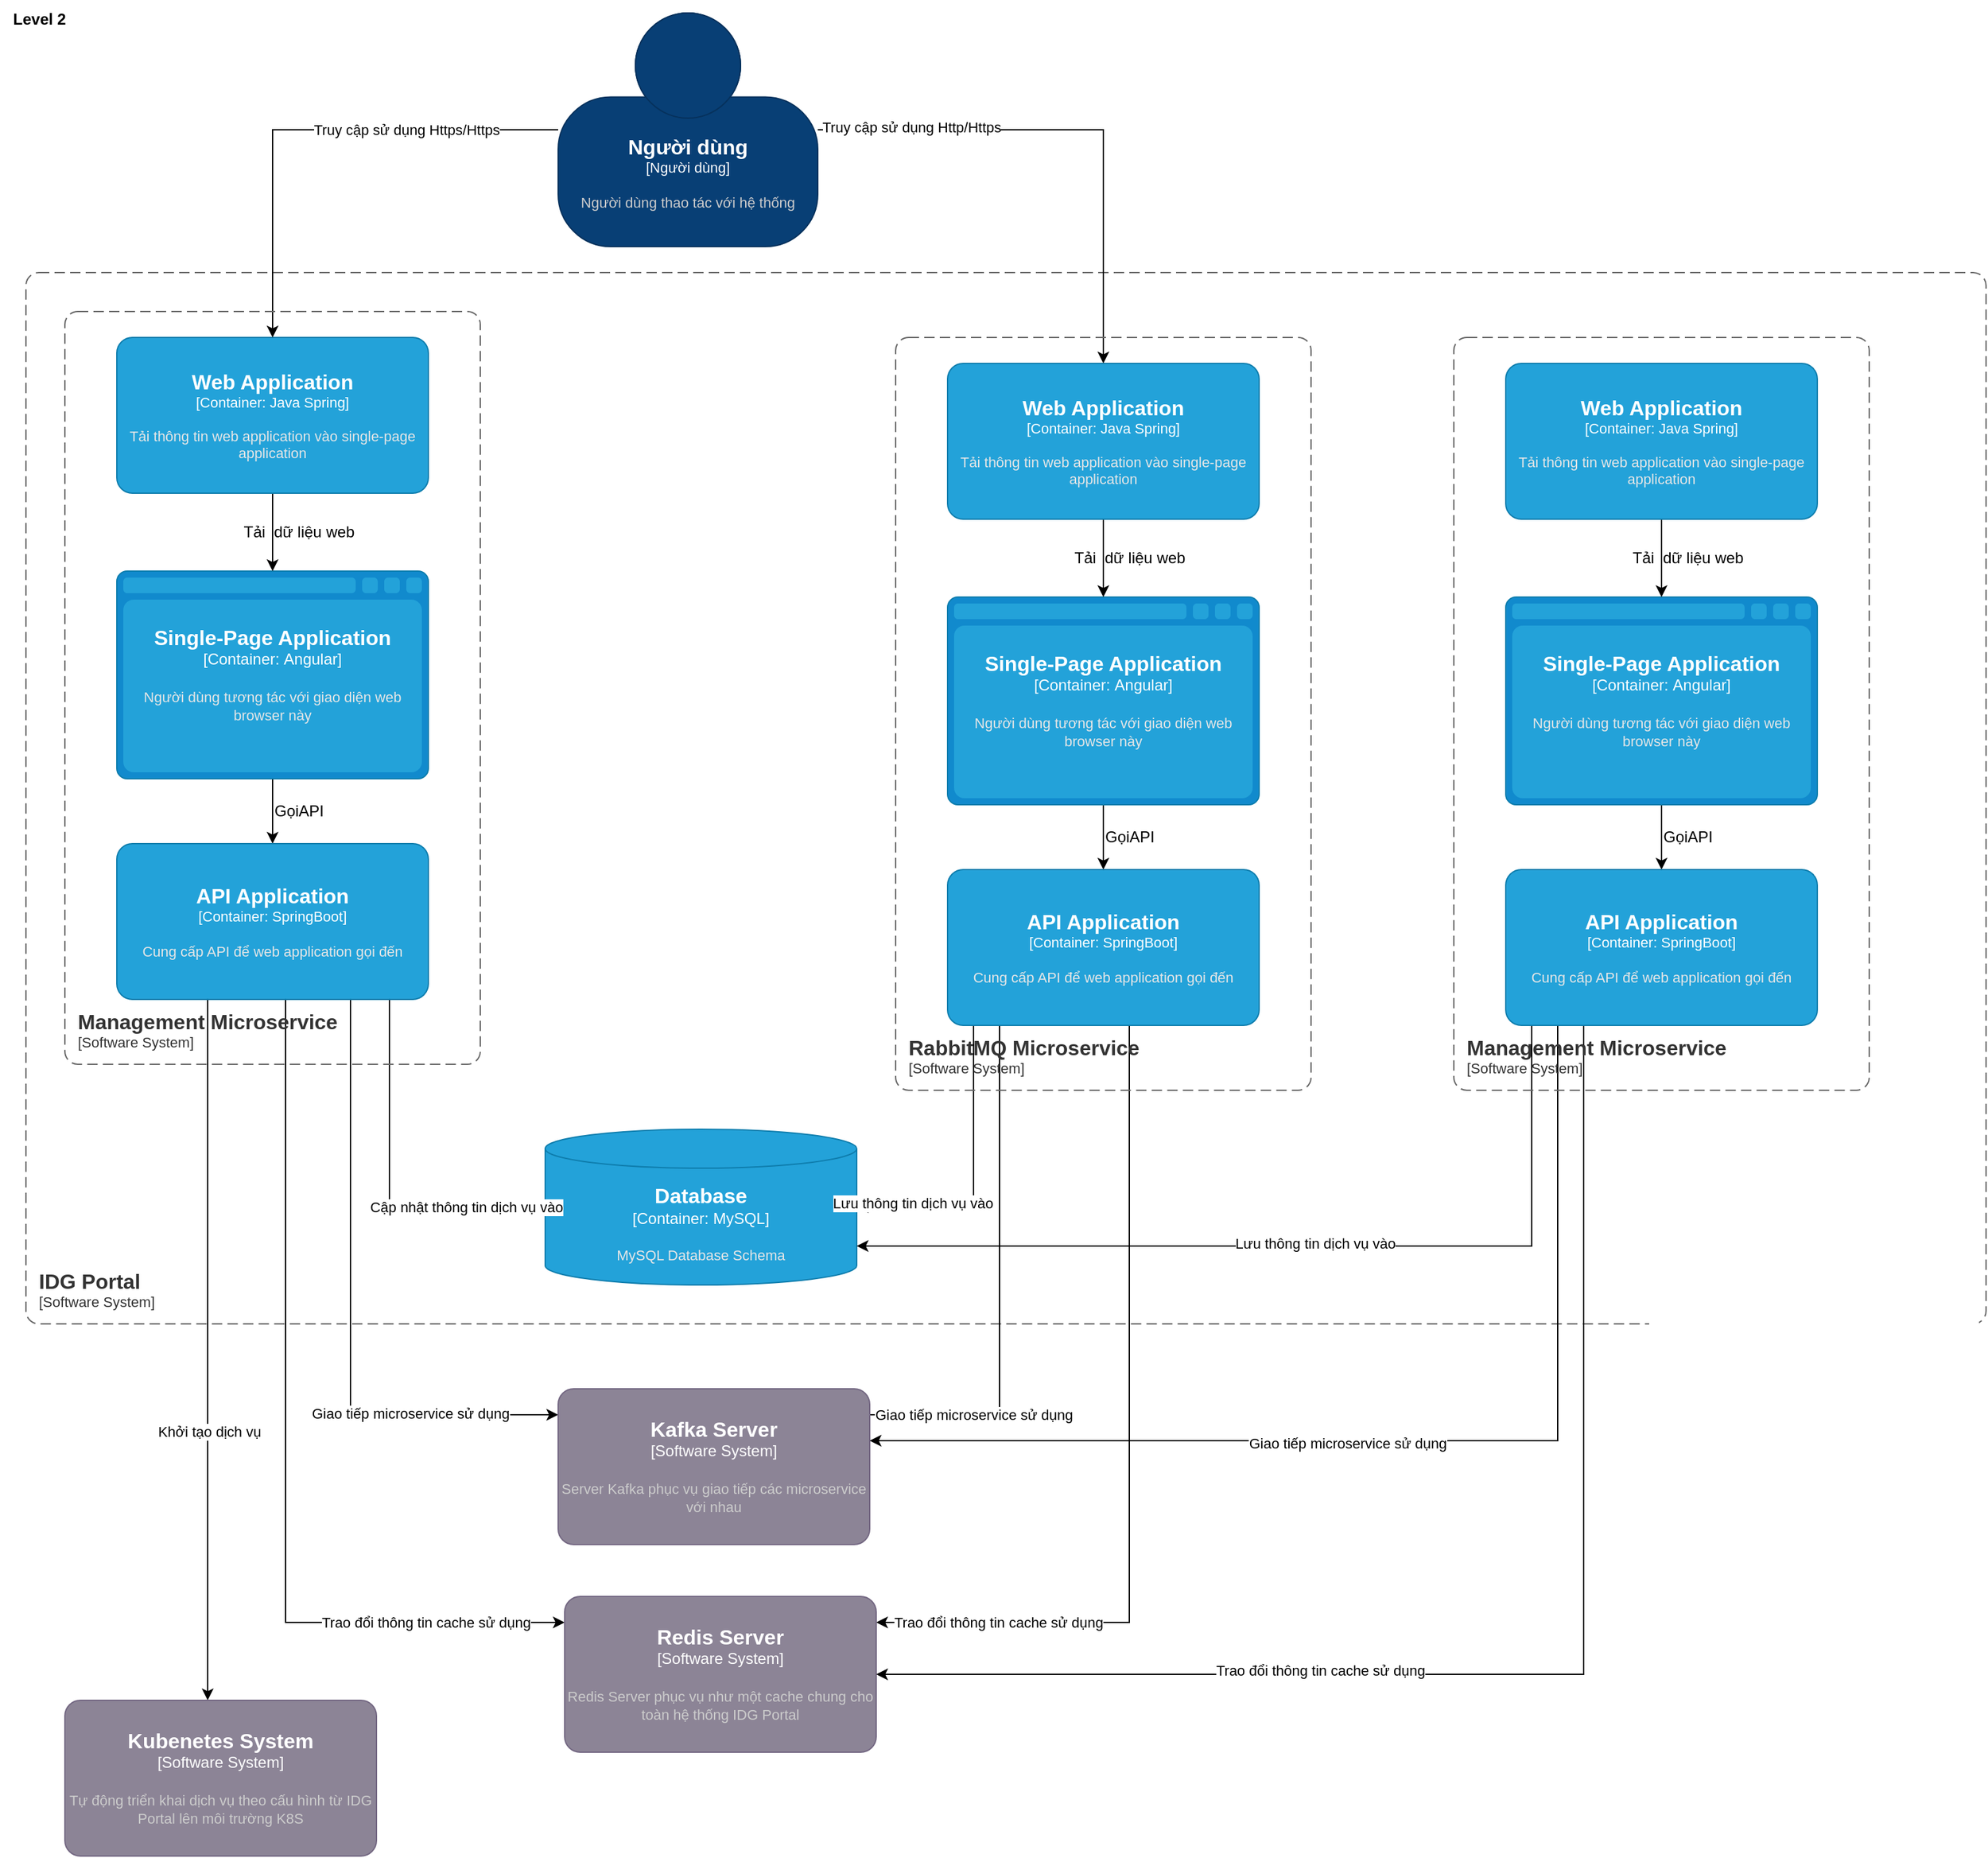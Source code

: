 <mxfile version="20.8.15" type="github">
  <diagram name="Page-1" id="uCPrYSH1x2pnZycvU1Az">
    <mxGraphModel dx="1434" dy="796" grid="1" gridSize="10" guides="1" tooltips="1" connect="1" arrows="1" fold="1" page="1" pageScale="1" pageWidth="850" pageHeight="1100" math="0" shadow="0">
      <root>
        <mxCell id="0" />
        <mxCell id="1" parent="0" />
        <mxCell id="jHMhiucuZkKmLPb81D8O-1" value="Level 2" style="text;html=1;align=center;verticalAlign=middle;resizable=0;points=[];autosize=1;strokeColor=none;fillColor=none;fontStyle=1" vertex="1" parent="1">
          <mxGeometry x="20" y="150" width="60" height="30" as="geometry" />
        </mxCell>
        <object placeholders="1" c4Name="IDG Portal" c4Type="SystemScopeBoundary" c4Application="Software System" label="&lt;font style=&quot;font-size: 16px&quot;&gt;&lt;b&gt;&lt;div style=&quot;text-align: left&quot;&gt;%c4Name%&lt;/div&gt;&lt;/b&gt;&lt;/font&gt;&lt;div style=&quot;text-align: left&quot;&gt;[%c4Application%]&lt;/div&gt;" id="jHMhiucuZkKmLPb81D8O-2">
          <mxCell style="rounded=1;fontSize=11;whiteSpace=wrap;html=1;dashed=1;arcSize=20;fillColor=none;strokeColor=#666666;fontColor=#333333;labelBackgroundColor=none;align=left;verticalAlign=bottom;labelBorderColor=none;spacingTop=0;spacing=10;dashPattern=8 4;metaEdit=1;rotatable=0;perimeter=rectanglePerimeter;noLabel=0;labelPadding=0;allowArrows=0;connectable=0;expand=0;recursiveResize=0;editable=1;pointerEvents=0;absoluteArcSize=1;points=[[0.25,0,0],[0.5,0,0],[0.75,0,0],[1,0.25,0],[1,0.5,0],[1,0.75,0],[0.75,1,0],[0.5,1,0],[0.25,1,0],[0,0.75,0],[0,0.5,0],[0,0.25,0]];" vertex="1" parent="1">
            <mxGeometry x="40" y="360" width="1510" height="810" as="geometry" />
          </mxCell>
        </object>
        <object placeholders="1" c4Type="Database" c4Container="Container" c4Technology="MySQL" c4Description="MySQL Database Schema" label="&lt;font style=&quot;font-size: 16px&quot;&gt;&lt;b&gt;%c4Type%&lt;/b&gt;&lt;/font&gt;&lt;div&gt;[%c4Container%:&amp;nbsp;%c4Technology%]&lt;/div&gt;&lt;br&gt;&lt;div&gt;&lt;font style=&quot;font-size: 11px&quot;&gt;&lt;font color=&quot;#E6E6E6&quot;&gt;%c4Description%&lt;/font&gt;&lt;/div&gt;" id="jHMhiucuZkKmLPb81D8O-3">
          <mxCell style="shape=cylinder3;size=15;whiteSpace=wrap;html=1;boundedLbl=1;rounded=0;labelBackgroundColor=none;fillColor=#23A2D9;fontSize=12;fontColor=#ffffff;align=center;strokeColor=#0E7DAD;metaEdit=1;points=[[0.5,0,0],[1,0.25,0],[1,0.5,0],[1,0.75,0],[0.5,1,0],[0,0.75,0],[0,0.5,0],[0,0.25,0]];resizable=0;" vertex="1" parent="1">
            <mxGeometry x="440" y="1020" width="240" height="120" as="geometry" />
          </mxCell>
        </object>
        <mxCell id="jHMhiucuZkKmLPb81D8O-4" value="" style="edgeStyle=orthogonalEdgeStyle;rounded=0;orthogonalLoop=1;jettySize=auto;html=1;" edge="1" parent="1" source="jHMhiucuZkKmLPb81D8O-5" target="jHMhiucuZkKmLPb81D8O-10">
          <mxGeometry relative="1" as="geometry" />
        </mxCell>
        <object placeholders="1" c4Type="Single-Page Application" c4Container="Container" c4Technology="Angular" c4Description="Người dùng tương tác với giao diện web browser này" label="&lt;font style=&quot;font-size: 16px&quot;&gt;&lt;b&gt;%c4Type%&lt;/b&gt;&lt;/font&gt;&lt;div&gt;[%c4Container%:&amp;nbsp;%c4Technology%]&lt;/div&gt;&lt;br&gt;&lt;div&gt;&lt;font style=&quot;font-size: 11px&quot;&gt;&lt;font color=&quot;#E6E6E6&quot;&gt;%c4Description%&lt;/font&gt;&lt;/div&gt;" id="jHMhiucuZkKmLPb81D8O-5">
          <mxCell style="shape=mxgraph.c4.webBrowserContainer2;whiteSpace=wrap;html=1;boundedLbl=1;rounded=0;labelBackgroundColor=none;strokeColor=#118ACD;fillColor=#23A2D9;strokeColor=#118ACD;strokeColor2=#0E7DAD;fontSize=12;fontColor=#ffffff;align=center;metaEdit=1;points=[[0.5,0,0],[1,0.25,0],[1,0.5,0],[1,0.75,0],[0.5,1,0],[0,0.75,0],[0,0.5,0],[0,0.25,0]];resizable=0;" vertex="1" parent="1">
            <mxGeometry x="110" y="590" width="240" height="160" as="geometry" />
          </mxCell>
        </object>
        <mxCell id="jHMhiucuZkKmLPb81D8O-6" value="" style="edgeStyle=orthogonalEdgeStyle;rounded=0;orthogonalLoop=1;jettySize=auto;html=1;" edge="1" parent="1" source="jHMhiucuZkKmLPb81D8O-7" target="jHMhiucuZkKmLPb81D8O-5">
          <mxGeometry relative="1" as="geometry" />
        </mxCell>
        <object placeholders="1" c4Name="Web Application" c4Type="Container" c4Technology="Java Spring" c4Description="Tải thông tin web application vào single-page application" label="&lt;font style=&quot;font-size: 16px&quot;&gt;&lt;b&gt;%c4Name%&lt;/b&gt;&lt;/font&gt;&lt;div&gt;[%c4Type%: %c4Technology%]&lt;/div&gt;&lt;br&gt;&lt;div&gt;&lt;font style=&quot;font-size: 11px&quot;&gt;&lt;font color=&quot;#E6E6E6&quot;&gt;%c4Description%&lt;/font&gt;&lt;/div&gt;" id="jHMhiucuZkKmLPb81D8O-7">
          <mxCell style="rounded=1;whiteSpace=wrap;html=1;fontSize=11;labelBackgroundColor=none;fillColor=#23A2D9;fontColor=#ffffff;align=center;arcSize=10;strokeColor=#0E7DAD;metaEdit=1;resizable=0;points=[[0.25,0,0],[0.5,0,0],[0.75,0,0],[1,0.25,0],[1,0.5,0],[1,0.75,0],[0.75,1,0],[0.5,1,0],[0.25,1,0],[0,0.75,0],[0,0.5,0],[0,0.25,0]];" vertex="1" parent="1">
            <mxGeometry x="110" y="410" width="240" height="120" as="geometry" />
          </mxCell>
        </object>
        <mxCell id="jHMhiucuZkKmLPb81D8O-8" style="edgeStyle=orthogonalEdgeStyle;rounded=0;orthogonalLoop=1;jettySize=auto;html=1;entryX=0;entryY=0.5;entryDx=0;entryDy=0;entryPerimeter=0;" edge="1" parent="1" source="jHMhiucuZkKmLPb81D8O-10" target="jHMhiucuZkKmLPb81D8O-3">
          <mxGeometry relative="1" as="geometry">
            <Array as="points">
              <mxPoint x="320" y="1080" />
            </Array>
          </mxGeometry>
        </mxCell>
        <mxCell id="jHMhiucuZkKmLPb81D8O-9" value="Cập nhật thông tin dịch vụ vào" style="edgeLabel;html=1;align=center;verticalAlign=middle;resizable=0;points=[];" vertex="1" connectable="0" parent="jHMhiucuZkKmLPb81D8O-8">
          <mxGeometry x="0.566" relative="1" as="geometry">
            <mxPoint as="offset" />
          </mxGeometry>
        </mxCell>
        <mxCell id="jHMhiucuZkKmLPb81D8O-46" style="edgeStyle=orthogonalEdgeStyle;rounded=0;orthogonalLoop=1;jettySize=auto;html=1;" edge="1" parent="1" source="jHMhiucuZkKmLPb81D8O-10" target="jHMhiucuZkKmLPb81D8O-44">
          <mxGeometry relative="1" as="geometry">
            <Array as="points">
              <mxPoint x="290" y="1240" />
            </Array>
          </mxGeometry>
        </mxCell>
        <mxCell id="jHMhiucuZkKmLPb81D8O-47" value="Giao tiếp microservice sử dụng" style="edgeLabel;html=1;align=center;verticalAlign=middle;resizable=0;points=[];" vertex="1" connectable="0" parent="jHMhiucuZkKmLPb81D8O-46">
          <mxGeometry x="0.523" y="1" relative="1" as="geometry">
            <mxPoint as="offset" />
          </mxGeometry>
        </mxCell>
        <mxCell id="jHMhiucuZkKmLPb81D8O-50" style="edgeStyle=orthogonalEdgeStyle;rounded=0;orthogonalLoop=1;jettySize=auto;html=1;" edge="1" parent="1" source="jHMhiucuZkKmLPb81D8O-10" target="jHMhiucuZkKmLPb81D8O-45">
          <mxGeometry relative="1" as="geometry">
            <Array as="points">
              <mxPoint x="240" y="1400" />
            </Array>
          </mxGeometry>
        </mxCell>
        <mxCell id="jHMhiucuZkKmLPb81D8O-51" value="Trao đổi thông tin cache sử dụng" style="edgeLabel;html=1;align=center;verticalAlign=middle;resizable=0;points=[];" vertex="1" connectable="0" parent="jHMhiucuZkKmLPb81D8O-50">
          <mxGeometry x="0.619" y="2" relative="1" as="geometry">
            <mxPoint x="25" y="2" as="offset" />
          </mxGeometry>
        </mxCell>
        <mxCell id="jHMhiucuZkKmLPb81D8O-63" style="edgeStyle=orthogonalEdgeStyle;rounded=0;orthogonalLoop=1;jettySize=auto;html=1;" edge="1" parent="1" source="jHMhiucuZkKmLPb81D8O-10" target="jHMhiucuZkKmLPb81D8O-62">
          <mxGeometry relative="1" as="geometry">
            <Array as="points">
              <mxPoint x="180" y="1120" />
              <mxPoint x="180" y="1120" />
            </Array>
          </mxGeometry>
        </mxCell>
        <mxCell id="jHMhiucuZkKmLPb81D8O-64" value="Khởi tạo dịch vụ" style="edgeLabel;html=1;align=center;verticalAlign=middle;resizable=0;points=[];" vertex="1" connectable="0" parent="jHMhiucuZkKmLPb81D8O-63">
          <mxGeometry x="0.233" y="1" relative="1" as="geometry">
            <mxPoint as="offset" />
          </mxGeometry>
        </mxCell>
        <object placeholders="1" c4Name="API Application" c4Type="Container" c4Technology="SpringBoot" c4Description="Cung cấp API để web application gọi đến " label="&lt;font style=&quot;font-size: 16px&quot;&gt;&lt;b&gt;%c4Name%&lt;/b&gt;&lt;/font&gt;&lt;div&gt;[%c4Type%: %c4Technology%]&lt;/div&gt;&lt;br&gt;&lt;div&gt;&lt;font style=&quot;font-size: 11px&quot;&gt;&lt;font color=&quot;#E6E6E6&quot;&gt;%c4Description%&lt;/font&gt;&lt;/div&gt;" id="jHMhiucuZkKmLPb81D8O-10">
          <mxCell style="rounded=1;whiteSpace=wrap;html=1;fontSize=11;labelBackgroundColor=none;fillColor=#23A2D9;fontColor=#ffffff;align=center;arcSize=10;strokeColor=#0E7DAD;metaEdit=1;resizable=0;points=[[0.25,0,0],[0.5,0,0],[0.75,0,0],[1,0.25,0],[1,0.5,0],[1,0.75,0],[0.75,1,0],[0.5,1,0],[0.25,1,0],[0,0.75,0],[0,0.5,0],[0,0.25,0]];" vertex="1" parent="1">
            <mxGeometry x="110" y="800" width="240" height="120" as="geometry" />
          </mxCell>
        </object>
        <mxCell id="jHMhiucuZkKmLPb81D8O-13" style="edgeStyle=orthogonalEdgeStyle;rounded=0;orthogonalLoop=1;jettySize=auto;html=1;" edge="1" parent="1" source="jHMhiucuZkKmLPb81D8O-15" target="jHMhiucuZkKmLPb81D8O-7">
          <mxGeometry relative="1" as="geometry" />
        </mxCell>
        <mxCell id="jHMhiucuZkKmLPb81D8O-14" value="Truy cập sử dụng Https/Https" style="edgeLabel;html=1;align=center;verticalAlign=middle;resizable=0;points=[];" vertex="1" connectable="0" parent="jHMhiucuZkKmLPb81D8O-13">
          <mxGeometry x="-0.287" y="-2" relative="1" as="geometry">
            <mxPoint x="18" y="2" as="offset" />
          </mxGeometry>
        </mxCell>
        <mxCell id="jHMhiucuZkKmLPb81D8O-42" style="edgeStyle=orthogonalEdgeStyle;rounded=0;orthogonalLoop=1;jettySize=auto;html=1;" edge="1" parent="1" source="jHMhiucuZkKmLPb81D8O-15" target="jHMhiucuZkKmLPb81D8O-29">
          <mxGeometry relative="1" as="geometry" />
        </mxCell>
        <mxCell id="jHMhiucuZkKmLPb81D8O-43" value="Truy cập sử dụng Http/Https" style="edgeLabel;html=1;align=center;verticalAlign=middle;resizable=0;points=[];" vertex="1" connectable="0" parent="jHMhiucuZkKmLPb81D8O-42">
          <mxGeometry x="-0.641" y="2" relative="1" as="geometry">
            <mxPoint as="offset" />
          </mxGeometry>
        </mxCell>
        <object placeholders="1" c4Name="Người dùng" c4Type="Người dùng" c4Description="Người dùng thao tác với hệ thống" label="&lt;font style=&quot;font-size: 16px&quot;&gt;&lt;b&gt;%c4Name%&lt;/b&gt;&lt;/font&gt;&lt;div&gt;[%c4Type%]&lt;/div&gt;&lt;br&gt;&lt;div&gt;&lt;font style=&quot;font-size: 11px&quot;&gt;&lt;font color=&quot;#cccccc&quot;&gt;%c4Description%&lt;/font&gt;&lt;/div&gt;" id="jHMhiucuZkKmLPb81D8O-15">
          <mxCell style="html=1;fontSize=11;dashed=0;whiteSpace=wrap;fillColor=#083F75;strokeColor=#06315C;fontColor=#ffffff;shape=mxgraph.c4.person2;align=center;metaEdit=1;points=[[0.5,0,0],[1,0.5,0],[1,0.75,0],[0.75,1,0],[0.5,1,0],[0.25,1,0],[0,0.75,0],[0,0.5,0]];resizable=0;" vertex="1" parent="1">
            <mxGeometry x="450" y="160" width="200" height="180" as="geometry" />
          </mxCell>
        </object>
        <object placeholders="1" c4Name="Management Microservice" c4Type="SystemScopeBoundary" c4Application="Software System" label="&lt;font style=&quot;font-size: 16px&quot;&gt;&lt;b&gt;&lt;div style=&quot;text-align: left&quot;&gt;%c4Name%&lt;/div&gt;&lt;/b&gt;&lt;/font&gt;&lt;div style=&quot;text-align: left&quot;&gt;[%c4Application%]&lt;/div&gt;" id="jHMhiucuZkKmLPb81D8O-17">
          <mxCell style="rounded=1;fontSize=11;whiteSpace=wrap;html=1;dashed=1;arcSize=20;fillColor=none;strokeColor=#666666;fontColor=#333333;labelBackgroundColor=none;align=left;verticalAlign=bottom;labelBorderColor=none;spacingTop=0;spacing=10;dashPattern=8 4;metaEdit=1;rotatable=0;perimeter=rectanglePerimeter;noLabel=0;labelPadding=0;allowArrows=0;connectable=0;expand=0;recursiveResize=0;editable=1;pointerEvents=0;absoluteArcSize=1;points=[[0.25,0,0],[0.5,0,0],[0.75,0,0],[1,0.25,0],[1,0.5,0],[1,0.75,0],[0.75,1,0],[0.5,1,0],[0.25,1,0],[0,0.75,0],[0,0.5,0],[0,0.25,0]];" vertex="1" parent="1">
            <mxGeometry x="70" y="390" width="320" height="580" as="geometry" />
          </mxCell>
        </object>
        <mxCell id="jHMhiucuZkKmLPb81D8O-18" value="Tải&amp;nbsp; dữ liệu web" style="text;html=1;align=center;verticalAlign=middle;resizable=0;points=[];autosize=1;strokeColor=none;fillColor=none;" vertex="1" parent="1">
          <mxGeometry x="195" y="545" width="110" height="30" as="geometry" />
        </mxCell>
        <mxCell id="jHMhiucuZkKmLPb81D8O-19" value="GọiAPI" style="text;html=1;align=center;verticalAlign=middle;resizable=0;points=[];autosize=1;strokeColor=none;fillColor=none;" vertex="1" parent="1">
          <mxGeometry x="220" y="760" width="60" height="30" as="geometry" />
        </mxCell>
        <mxCell id="jHMhiucuZkKmLPb81D8O-26" value="" style="edgeStyle=orthogonalEdgeStyle;rounded=0;orthogonalLoop=1;jettySize=auto;html=1;" edge="1" parent="1" source="jHMhiucuZkKmLPb81D8O-27" target="jHMhiucuZkKmLPb81D8O-30">
          <mxGeometry relative="1" as="geometry" />
        </mxCell>
        <object placeholders="1" c4Type="Single-Page Application" c4Container="Container" c4Technology="Angular" c4Description="Người dùng tương tác với giao diện web browser này" label="&lt;font style=&quot;font-size: 16px&quot;&gt;&lt;b&gt;%c4Type%&lt;/b&gt;&lt;/font&gt;&lt;div&gt;[%c4Container%:&amp;nbsp;%c4Technology%]&lt;/div&gt;&lt;br&gt;&lt;div&gt;&lt;font style=&quot;font-size: 11px&quot;&gt;&lt;font color=&quot;#E6E6E6&quot;&gt;%c4Description%&lt;/font&gt;&lt;/div&gt;" id="jHMhiucuZkKmLPb81D8O-27">
          <mxCell style="shape=mxgraph.c4.webBrowserContainer2;whiteSpace=wrap;html=1;boundedLbl=1;rounded=0;labelBackgroundColor=none;strokeColor=#118ACD;fillColor=#23A2D9;strokeColor=#118ACD;strokeColor2=#0E7DAD;fontSize=12;fontColor=#ffffff;align=center;metaEdit=1;points=[[0.5,0,0],[1,0.25,0],[1,0.5,0],[1,0.75,0],[0.5,1,0],[0,0.75,0],[0,0.5,0],[0,0.25,0]];resizable=0;" vertex="1" parent="1">
            <mxGeometry x="750" y="610" width="240" height="160" as="geometry" />
          </mxCell>
        </object>
        <mxCell id="jHMhiucuZkKmLPb81D8O-28" value="" style="edgeStyle=orthogonalEdgeStyle;rounded=0;orthogonalLoop=1;jettySize=auto;html=1;" edge="1" parent="1" source="jHMhiucuZkKmLPb81D8O-29" target="jHMhiucuZkKmLPb81D8O-27">
          <mxGeometry relative="1" as="geometry" />
        </mxCell>
        <object placeholders="1" c4Name="Web Application" c4Type="Container" c4Technology="Java Spring" c4Description="Tải thông tin web application vào single-page application" label="&lt;font style=&quot;font-size: 16px&quot;&gt;&lt;b&gt;%c4Name%&lt;/b&gt;&lt;/font&gt;&lt;div&gt;[%c4Type%: %c4Technology%]&lt;/div&gt;&lt;br&gt;&lt;div&gt;&lt;font style=&quot;font-size: 11px&quot;&gt;&lt;font color=&quot;#E6E6E6&quot;&gt;%c4Description%&lt;/font&gt;&lt;/div&gt;" id="jHMhiucuZkKmLPb81D8O-29">
          <mxCell style="rounded=1;whiteSpace=wrap;html=1;fontSize=11;labelBackgroundColor=none;fillColor=#23A2D9;fontColor=#ffffff;align=center;arcSize=10;strokeColor=#0E7DAD;metaEdit=1;resizable=0;points=[[0.25,0,0],[0.5,0,0],[0.75,0,0],[1,0.25,0],[1,0.5,0],[1,0.75,0],[0.75,1,0],[0.5,1,0],[0.25,1,0],[0,0.75,0],[0,0.5,0],[0,0.25,0]];" vertex="1" parent="1">
            <mxGeometry x="750" y="430" width="240" height="120" as="geometry" />
          </mxCell>
        </object>
        <mxCell id="jHMhiucuZkKmLPb81D8O-40" style="edgeStyle=orthogonalEdgeStyle;rounded=0;orthogonalLoop=1;jettySize=auto;html=1;" edge="1" parent="1" source="jHMhiucuZkKmLPb81D8O-30" target="jHMhiucuZkKmLPb81D8O-3">
          <mxGeometry relative="1" as="geometry">
            <Array as="points">
              <mxPoint x="770" y="1080" />
            </Array>
          </mxGeometry>
        </mxCell>
        <mxCell id="jHMhiucuZkKmLPb81D8O-41" value="Lưu thông tin dịch vụ vào" style="edgeLabel;html=1;align=center;verticalAlign=middle;resizable=0;points=[];" vertex="1" connectable="0" parent="jHMhiucuZkKmLPb81D8O-40">
          <mxGeometry x="0.631" y="-3" relative="1" as="geometry">
            <mxPoint as="offset" />
          </mxGeometry>
        </mxCell>
        <mxCell id="jHMhiucuZkKmLPb81D8O-48" style="edgeStyle=orthogonalEdgeStyle;rounded=0;orthogonalLoop=1;jettySize=auto;html=1;" edge="1" parent="1">
          <mxGeometry relative="1" as="geometry">
            <mxPoint x="790" y="900" as="sourcePoint" />
            <mxPoint x="680" y="1240" as="targetPoint" />
            <Array as="points">
              <mxPoint x="790" y="1240" />
            </Array>
          </mxGeometry>
        </mxCell>
        <mxCell id="jHMhiucuZkKmLPb81D8O-49" value="Giao tiếp microservice sử dụng" style="edgeLabel;html=1;align=center;verticalAlign=middle;resizable=0;points=[];" vertex="1" connectable="0" parent="jHMhiucuZkKmLPb81D8O-48">
          <mxGeometry x="0.853" y="-2" relative="1" as="geometry">
            <mxPoint x="57" y="2" as="offset" />
          </mxGeometry>
        </mxCell>
        <mxCell id="jHMhiucuZkKmLPb81D8O-52" style="edgeStyle=orthogonalEdgeStyle;rounded=0;orthogonalLoop=1;jettySize=auto;html=1;" edge="1" parent="1" source="jHMhiucuZkKmLPb81D8O-30" target="jHMhiucuZkKmLPb81D8O-45">
          <mxGeometry relative="1" as="geometry">
            <Array as="points">
              <mxPoint x="890" y="1400" />
            </Array>
          </mxGeometry>
        </mxCell>
        <mxCell id="jHMhiucuZkKmLPb81D8O-53" value="Trao đổi thông tin cache sử dụng" style="edgeLabel;html=1;align=center;verticalAlign=middle;resizable=0;points=[];" vertex="1" connectable="0" parent="jHMhiucuZkKmLPb81D8O-52">
          <mxGeometry x="0.891" y="-2" relative="1" as="geometry">
            <mxPoint x="58" y="2" as="offset" />
          </mxGeometry>
        </mxCell>
        <object placeholders="1" c4Name="API Application" c4Type="Container" c4Technology="SpringBoot" c4Description="Cung cấp API để web application gọi đến " label="&lt;font style=&quot;font-size: 16px&quot;&gt;&lt;b&gt;%c4Name%&lt;/b&gt;&lt;/font&gt;&lt;div&gt;[%c4Type%: %c4Technology%]&lt;/div&gt;&lt;br&gt;&lt;div&gt;&lt;font style=&quot;font-size: 11px&quot;&gt;&lt;font color=&quot;#E6E6E6&quot;&gt;%c4Description%&lt;/font&gt;&lt;/div&gt;" id="jHMhiucuZkKmLPb81D8O-30">
          <mxCell style="rounded=1;whiteSpace=wrap;html=1;fontSize=11;labelBackgroundColor=none;fillColor=#23A2D9;fontColor=#ffffff;align=center;arcSize=10;strokeColor=#0E7DAD;metaEdit=1;resizable=0;points=[[0.25,0,0],[0.5,0,0],[0.75,0,0],[1,0.25,0],[1,0.5,0],[1,0.75,0],[0.75,1,0],[0.5,1,0],[0.25,1,0],[0,0.75,0],[0,0.5,0],[0,0.25,0]];" vertex="1" parent="1">
            <mxGeometry x="750" y="820" width="240" height="120" as="geometry" />
          </mxCell>
        </object>
        <object placeholders="1" c4Name="RabbitMQ Microservice" c4Type="SystemScopeBoundary" c4Application="Software System" label="&lt;font style=&quot;font-size: 16px&quot;&gt;&lt;b&gt;&lt;div style=&quot;text-align: left&quot;&gt;%c4Name%&lt;/div&gt;&lt;/b&gt;&lt;/font&gt;&lt;div style=&quot;text-align: left&quot;&gt;[%c4Application%]&lt;/div&gt;" id="jHMhiucuZkKmLPb81D8O-31">
          <mxCell style="rounded=1;fontSize=11;whiteSpace=wrap;html=1;dashed=1;arcSize=20;fillColor=none;strokeColor=#666666;fontColor=#333333;labelBackgroundColor=none;align=left;verticalAlign=bottom;labelBorderColor=none;spacingTop=0;spacing=10;dashPattern=8 4;metaEdit=1;rotatable=0;perimeter=rectanglePerimeter;noLabel=0;labelPadding=0;allowArrows=0;connectable=0;expand=0;recursiveResize=0;editable=1;pointerEvents=0;absoluteArcSize=1;points=[[0.25,0,0],[0.5,0,0],[0.75,0,0],[1,0.25,0],[1,0.5,0],[1,0.75,0],[0.75,1,0],[0.5,1,0],[0.25,1,0],[0,0.75,0],[0,0.5,0],[0,0.25,0]];" vertex="1" parent="1">
            <mxGeometry x="710" y="410" width="320" height="580" as="geometry" />
          </mxCell>
        </object>
        <mxCell id="jHMhiucuZkKmLPb81D8O-32" value="Tải&amp;nbsp; dữ liệu web" style="text;html=1;align=center;verticalAlign=middle;resizable=0;points=[];autosize=1;strokeColor=none;fillColor=none;" vertex="1" parent="1">
          <mxGeometry x="835" y="565" width="110" height="30" as="geometry" />
        </mxCell>
        <mxCell id="jHMhiucuZkKmLPb81D8O-33" value="GọiAPI" style="text;html=1;align=center;verticalAlign=middle;resizable=0;points=[];autosize=1;strokeColor=none;fillColor=none;" vertex="1" parent="1">
          <mxGeometry x="860" y="780" width="60" height="30" as="geometry" />
        </mxCell>
        <object placeholders="1" c4Name="Kafka Server" c4Type="Software System" c4Description="Server Kafka phục vụ giao tiếp các microservice với nhau" label="&lt;font style=&quot;font-size: 16px&quot;&gt;&lt;b&gt;%c4Name%&lt;/b&gt;&lt;/font&gt;&lt;div&gt;[%c4Type%]&lt;/div&gt;&lt;br&gt;&lt;div&gt;&lt;font style=&quot;font-size: 11px&quot;&gt;&lt;font color=&quot;#cccccc&quot;&gt;%c4Description%&lt;/font&gt;&lt;/div&gt;" id="jHMhiucuZkKmLPb81D8O-44">
          <mxCell style="rounded=1;whiteSpace=wrap;html=1;labelBackgroundColor=none;fillColor=#8C8496;fontColor=#ffffff;align=center;arcSize=10;strokeColor=#736782;metaEdit=1;resizable=0;points=[[0.25,0,0],[0.5,0,0],[0.75,0,0],[1,0.25,0],[1,0.5,0],[1,0.75,0],[0.75,1,0],[0.5,1,0],[0.25,1,0],[0,0.75,0],[0,0.5,0],[0,0.25,0]];" vertex="1" parent="1">
            <mxGeometry x="450" y="1220" width="240" height="120" as="geometry" />
          </mxCell>
        </object>
        <object placeholders="1" c4Name="Redis Server" c4Type="Software System" c4Description="Redis Server phục vụ như một cache chung cho toàn hệ thống IDG Portal" label="&lt;font style=&quot;font-size: 16px&quot;&gt;&lt;b&gt;%c4Name%&lt;/b&gt;&lt;/font&gt;&lt;div&gt;[%c4Type%]&lt;/div&gt;&lt;br&gt;&lt;div&gt;&lt;font style=&quot;font-size: 11px&quot;&gt;&lt;font color=&quot;#cccccc&quot;&gt;%c4Description%&lt;/font&gt;&lt;/div&gt;" id="jHMhiucuZkKmLPb81D8O-45">
          <mxCell style="rounded=1;whiteSpace=wrap;html=1;labelBackgroundColor=none;fillColor=#8C8496;fontColor=#ffffff;align=center;arcSize=10;strokeColor=#736782;metaEdit=1;resizable=0;points=[[0.25,0,0],[0.5,0,0],[0.75,0,0],[1,0.25,0],[1,0.5,0],[1,0.75,0],[0.75,1,0],[0.5,1,0],[0.25,1,0],[0,0.75,0],[0,0.5,0],[0,0.25,0]];" vertex="1" parent="1">
            <mxGeometry x="455" y="1380" width="240" height="120" as="geometry" />
          </mxCell>
        </object>
        <mxCell id="jHMhiucuZkKmLPb81D8O-54" value="" style="edgeStyle=orthogonalEdgeStyle;rounded=0;orthogonalLoop=1;jettySize=auto;html=1;" edge="1" parent="1" source="jHMhiucuZkKmLPb81D8O-55" target="jHMhiucuZkKmLPb81D8O-58">
          <mxGeometry relative="1" as="geometry" />
        </mxCell>
        <object placeholders="1" c4Type="Single-Page Application" c4Container="Container" c4Technology="Angular" c4Description="Người dùng tương tác với giao diện web browser này" label="&lt;font style=&quot;font-size: 16px&quot;&gt;&lt;b&gt;%c4Type%&lt;/b&gt;&lt;/font&gt;&lt;div&gt;[%c4Container%:&amp;nbsp;%c4Technology%]&lt;/div&gt;&lt;br&gt;&lt;div&gt;&lt;font style=&quot;font-size: 11px&quot;&gt;&lt;font color=&quot;#E6E6E6&quot;&gt;%c4Description%&lt;/font&gt;&lt;/div&gt;" id="jHMhiucuZkKmLPb81D8O-55">
          <mxCell style="shape=mxgraph.c4.webBrowserContainer2;whiteSpace=wrap;html=1;boundedLbl=1;rounded=0;labelBackgroundColor=none;strokeColor=#118ACD;fillColor=#23A2D9;strokeColor=#118ACD;strokeColor2=#0E7DAD;fontSize=12;fontColor=#ffffff;align=center;metaEdit=1;points=[[0.5,0,0],[1,0.25,0],[1,0.5,0],[1,0.75,0],[0.5,1,0],[0,0.75,0],[0,0.5,0],[0,0.25,0]];resizable=0;" vertex="1" parent="1">
            <mxGeometry x="1180" y="610" width="240" height="160" as="geometry" />
          </mxCell>
        </object>
        <mxCell id="jHMhiucuZkKmLPb81D8O-56" value="" style="edgeStyle=orthogonalEdgeStyle;rounded=0;orthogonalLoop=1;jettySize=auto;html=1;" edge="1" parent="1" source="jHMhiucuZkKmLPb81D8O-57" target="jHMhiucuZkKmLPb81D8O-55">
          <mxGeometry relative="1" as="geometry" />
        </mxCell>
        <object placeholders="1" c4Name="Web Application" c4Type="Container" c4Technology="Java Spring" c4Description="Tải thông tin web application vào single-page application" label="&lt;font style=&quot;font-size: 16px&quot;&gt;&lt;b&gt;%c4Name%&lt;/b&gt;&lt;/font&gt;&lt;div&gt;[%c4Type%: %c4Technology%]&lt;/div&gt;&lt;br&gt;&lt;div&gt;&lt;font style=&quot;font-size: 11px&quot;&gt;&lt;font color=&quot;#E6E6E6&quot;&gt;%c4Description%&lt;/font&gt;&lt;/div&gt;" id="jHMhiucuZkKmLPb81D8O-57">
          <mxCell style="rounded=1;whiteSpace=wrap;html=1;fontSize=11;labelBackgroundColor=none;fillColor=#23A2D9;fontColor=#ffffff;align=center;arcSize=10;strokeColor=#0E7DAD;metaEdit=1;resizable=0;points=[[0.25,0,0],[0.5,0,0],[0.75,0,0],[1,0.25,0],[1,0.5,0],[1,0.75,0],[0.75,1,0],[0.5,1,0],[0.25,1,0],[0,0.75,0],[0,0.5,0],[0,0.25,0]];" vertex="1" parent="1">
            <mxGeometry x="1180" y="430" width="240" height="120" as="geometry" />
          </mxCell>
        </object>
        <mxCell id="jHMhiucuZkKmLPb81D8O-65" style="edgeStyle=orthogonalEdgeStyle;rounded=0;orthogonalLoop=1;jettySize=auto;html=1;entryX=1;entryY=0.75;entryDx=0;entryDy=0;entryPerimeter=0;" edge="1" parent="1" source="jHMhiucuZkKmLPb81D8O-58" target="jHMhiucuZkKmLPb81D8O-3">
          <mxGeometry relative="1" as="geometry">
            <Array as="points">
              <mxPoint x="1200" y="1110" />
            </Array>
          </mxGeometry>
        </mxCell>
        <mxCell id="jHMhiucuZkKmLPb81D8O-66" value="Lưu thông tin dịch vụ vào" style="edgeLabel;html=1;align=center;verticalAlign=middle;resizable=0;points=[];" vertex="1" connectable="0" parent="jHMhiucuZkKmLPb81D8O-65">
          <mxGeometry x="-0.022" y="-2" relative="1" as="geometry">
            <mxPoint as="offset" />
          </mxGeometry>
        </mxCell>
        <mxCell id="jHMhiucuZkKmLPb81D8O-67" style="edgeStyle=orthogonalEdgeStyle;rounded=0;orthogonalLoop=1;jettySize=auto;html=1;" edge="1" parent="1" source="jHMhiucuZkKmLPb81D8O-58" target="jHMhiucuZkKmLPb81D8O-44">
          <mxGeometry relative="1" as="geometry">
            <Array as="points">
              <mxPoint x="1220" y="1260" />
            </Array>
          </mxGeometry>
        </mxCell>
        <mxCell id="jHMhiucuZkKmLPb81D8O-68" value="Giao tiếp microservice sử dụng" style="edgeLabel;html=1;align=center;verticalAlign=middle;resizable=0;points=[];" vertex="1" connectable="0" parent="jHMhiucuZkKmLPb81D8O-67">
          <mxGeometry x="0.134" y="2" relative="1" as="geometry">
            <mxPoint as="offset" />
          </mxGeometry>
        </mxCell>
        <mxCell id="jHMhiucuZkKmLPb81D8O-69" style="edgeStyle=orthogonalEdgeStyle;rounded=0;orthogonalLoop=1;jettySize=auto;html=1;" edge="1" parent="1" source="jHMhiucuZkKmLPb81D8O-58" target="jHMhiucuZkKmLPb81D8O-45">
          <mxGeometry relative="1" as="geometry">
            <Array as="points">
              <mxPoint x="1240" y="1440" />
            </Array>
          </mxGeometry>
        </mxCell>
        <mxCell id="jHMhiucuZkKmLPb81D8O-70" value="Trao đổi thông tin cache sử dụng" style="edgeLabel;html=1;align=center;verticalAlign=middle;resizable=0;points=[];" vertex="1" connectable="0" parent="jHMhiucuZkKmLPb81D8O-69">
          <mxGeometry x="0.345" y="-3" relative="1" as="geometry">
            <mxPoint as="offset" />
          </mxGeometry>
        </mxCell>
        <object placeholders="1" c4Name="API Application" c4Type="Container" c4Technology="SpringBoot" c4Description="Cung cấp API để web application gọi đến " label="&lt;font style=&quot;font-size: 16px&quot;&gt;&lt;b&gt;%c4Name%&lt;/b&gt;&lt;/font&gt;&lt;div&gt;[%c4Type%: %c4Technology%]&lt;/div&gt;&lt;br&gt;&lt;div&gt;&lt;font style=&quot;font-size: 11px&quot;&gt;&lt;font color=&quot;#E6E6E6&quot;&gt;%c4Description%&lt;/font&gt;&lt;/div&gt;" id="jHMhiucuZkKmLPb81D8O-58">
          <mxCell style="rounded=1;whiteSpace=wrap;html=1;fontSize=11;labelBackgroundColor=none;fillColor=#23A2D9;fontColor=#ffffff;align=center;arcSize=10;strokeColor=#0E7DAD;metaEdit=1;resizable=0;points=[[0.25,0,0],[0.5,0,0],[0.75,0,0],[1,0.25,0],[1,0.5,0],[1,0.75,0],[0.75,1,0],[0.5,1,0],[0.25,1,0],[0,0.75,0],[0,0.5,0],[0,0.25,0]];" vertex="1" parent="1">
            <mxGeometry x="1180" y="820" width="240" height="120" as="geometry" />
          </mxCell>
        </object>
        <object placeholders="1" c4Name="Management Microservice" c4Type="SystemScopeBoundary" c4Application="Software System" label="&lt;font style=&quot;font-size: 16px&quot;&gt;&lt;b&gt;&lt;div style=&quot;text-align: left&quot;&gt;%c4Name%&lt;/div&gt;&lt;/b&gt;&lt;/font&gt;&lt;div style=&quot;text-align: left&quot;&gt;[%c4Application%]&lt;/div&gt;" id="jHMhiucuZkKmLPb81D8O-59">
          <mxCell style="rounded=1;fontSize=11;whiteSpace=wrap;html=1;dashed=1;arcSize=20;fillColor=none;strokeColor=#666666;fontColor=#333333;labelBackgroundColor=none;align=left;verticalAlign=bottom;labelBorderColor=none;spacingTop=0;spacing=10;dashPattern=8 4;metaEdit=1;rotatable=0;perimeter=rectanglePerimeter;noLabel=0;labelPadding=0;allowArrows=0;connectable=0;expand=0;recursiveResize=0;editable=1;pointerEvents=0;absoluteArcSize=1;points=[[0.25,0,0],[0.5,0,0],[0.75,0,0],[1,0.25,0],[1,0.5,0],[1,0.75,0],[0.75,1,0],[0.5,1,0],[0.25,1,0],[0,0.75,0],[0,0.5,0],[0,0.25,0]];" vertex="1" parent="1">
            <mxGeometry x="1140" y="410" width="320" height="580" as="geometry" />
          </mxCell>
        </object>
        <mxCell id="jHMhiucuZkKmLPb81D8O-60" value="Tải&amp;nbsp; dữ liệu web" style="text;html=1;align=center;verticalAlign=middle;resizable=0;points=[];autosize=1;strokeColor=none;fillColor=none;" vertex="1" parent="1">
          <mxGeometry x="1265" y="565" width="110" height="30" as="geometry" />
        </mxCell>
        <mxCell id="jHMhiucuZkKmLPb81D8O-61" value="GọiAPI" style="text;html=1;align=center;verticalAlign=middle;resizable=0;points=[];autosize=1;strokeColor=none;fillColor=none;" vertex="1" parent="1">
          <mxGeometry x="1290" y="780" width="60" height="30" as="geometry" />
        </mxCell>
        <object placeholders="1" c4Name="Kubenetes System" c4Type="Software System" c4Description="Tự động triển khai dịch vụ theo cấu hình từ IDG Portal lên môi trường K8S" label="&lt;font style=&quot;font-size: 16px&quot;&gt;&lt;b&gt;%c4Name%&lt;/b&gt;&lt;/font&gt;&lt;div&gt;[%c4Type%]&lt;/div&gt;&lt;br&gt;&lt;div&gt;&lt;font style=&quot;font-size: 11px&quot;&gt;&lt;font color=&quot;#cccccc&quot;&gt;%c4Description%&lt;/font&gt;&lt;/div&gt;" id="jHMhiucuZkKmLPb81D8O-62">
          <mxCell style="rounded=1;whiteSpace=wrap;html=1;labelBackgroundColor=none;fillColor=#8C8496;fontColor=#ffffff;align=center;arcSize=10;strokeColor=#736782;metaEdit=1;resizable=0;points=[[0.25,0,0],[0.5,0,0],[0.75,0,0],[1,0.25,0],[1,0.5,0],[1,0.75,0],[0.75,1,0],[0.5,1,0],[0.25,1,0],[0,0.75,0],[0,0.5,0],[0,0.25,0]];" vertex="1" parent="1">
            <mxGeometry x="70" y="1460" width="240" height="120" as="geometry" />
          </mxCell>
        </object>
      </root>
    </mxGraphModel>
  </diagram>
</mxfile>
